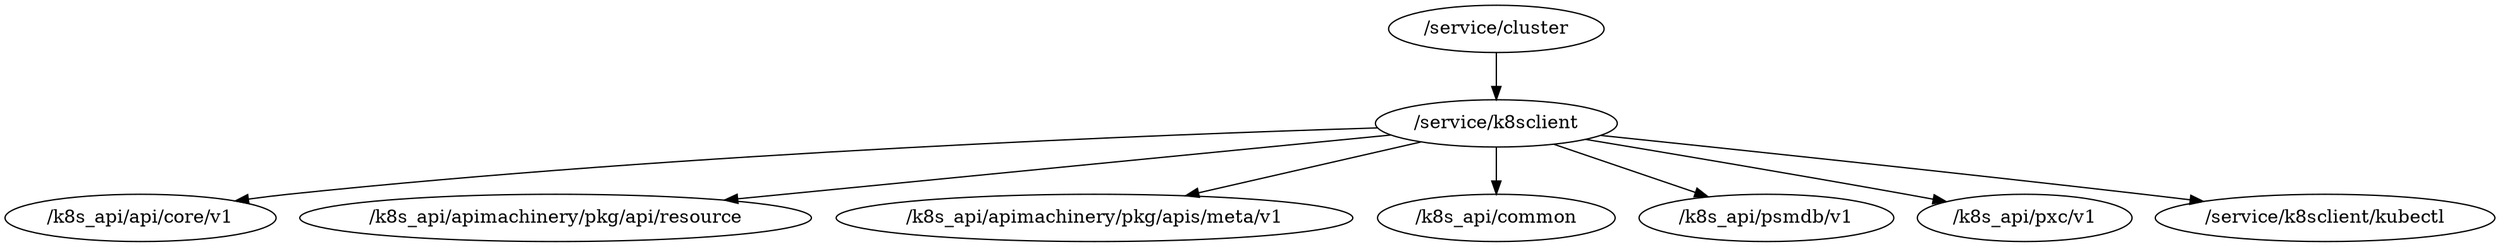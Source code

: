 digraph packages {
	"/service/cluster" -> "/service/k8sclient";
	"/service/k8sclient" -> "/k8s_api/api/core/v1";
	"/service/k8sclient" -> "/k8s_api/apimachinery/pkg/api/resource";
	"/service/k8sclient" -> "/k8s_api/apimachinery/pkg/apis/meta/v1";
	"/service/k8sclient" -> "/k8s_api/common";
	"/service/k8sclient" -> "/k8s_api/psmdb/v1";
	"/service/k8sclient" -> "/k8s_api/pxc/v1";
	"/service/k8sclient" -> "/service/k8sclient/kubectl";
}
